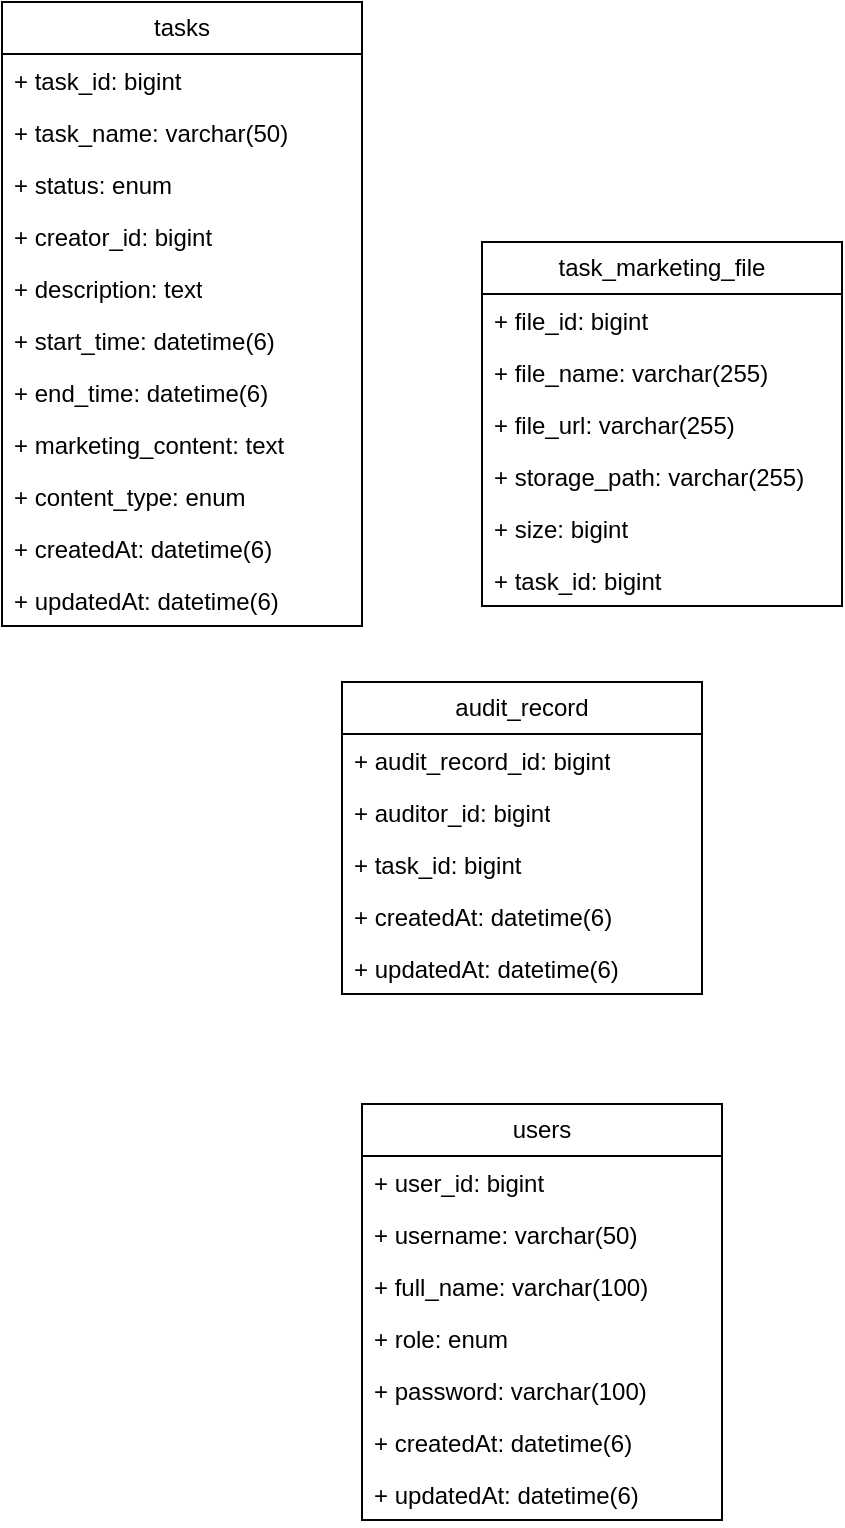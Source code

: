 <mxfile version="27.1.1">
  <diagram name="第 1 页" id="lErpKHvNXF36ces_65nF">
    <mxGraphModel dx="437" dy="633" grid="1" gridSize="10" guides="1" tooltips="1" connect="1" arrows="1" fold="1" page="1" pageScale="1" pageWidth="1169" pageHeight="827" math="0" shadow="0">
      <root>
        <mxCell id="0" />
        <mxCell id="1" parent="0" />
        <mxCell id="uS-PMosrbycqFjt0qgs3-59" value="tasks" style="swimlane;fontStyle=0;childLayout=stackLayout;horizontal=1;startSize=26;fillColor=none;horizontalStack=0;resizeParent=1;resizeParentMax=0;resizeLast=0;collapsible=1;marginBottom=0;whiteSpace=wrap;html=1;" vertex="1" parent="1">
          <mxGeometry x="180" y="120" width="180" height="312" as="geometry">
            <mxRectangle x="180" y="120" width="70" height="30" as="alternateBounds" />
          </mxGeometry>
        </mxCell>
        <mxCell id="uS-PMosrbycqFjt0qgs3-60" value="+ task_id: bigint" style="text;strokeColor=none;fillColor=none;align=left;verticalAlign=top;spacingLeft=4;spacingRight=4;overflow=hidden;rotatable=0;points=[[0,0.5],[1,0.5]];portConstraint=eastwest;whiteSpace=wrap;html=1;" vertex="1" parent="uS-PMosrbycqFjt0qgs3-59">
          <mxGeometry y="26" width="180" height="26" as="geometry" />
        </mxCell>
        <mxCell id="uS-PMosrbycqFjt0qgs3-61" value="+ task_name: varchar(50)" style="text;strokeColor=none;fillColor=none;align=left;verticalAlign=top;spacingLeft=4;spacingRight=4;overflow=hidden;rotatable=0;points=[[0,0.5],[1,0.5]];portConstraint=eastwest;whiteSpace=wrap;html=1;" vertex="1" parent="uS-PMosrbycqFjt0qgs3-59">
          <mxGeometry y="52" width="180" height="26" as="geometry" />
        </mxCell>
        <mxCell id="uS-PMosrbycqFjt0qgs3-62" value="+ status: enum" style="text;strokeColor=none;fillColor=none;align=left;verticalAlign=top;spacingLeft=4;spacingRight=4;overflow=hidden;rotatable=0;points=[[0,0.5],[1,0.5]];portConstraint=eastwest;whiteSpace=wrap;html=1;" vertex="1" parent="uS-PMosrbycqFjt0qgs3-59">
          <mxGeometry y="78" width="180" height="26" as="geometry" />
        </mxCell>
        <mxCell id="uS-PMosrbycqFjt0qgs3-65" value="+ creator_id: bigint" style="text;strokeColor=none;fillColor=none;align=left;verticalAlign=top;spacingLeft=4;spacingRight=4;overflow=hidden;rotatable=0;points=[[0,0.5],[1,0.5]];portConstraint=eastwest;whiteSpace=wrap;html=1;" vertex="1" parent="uS-PMosrbycqFjt0qgs3-59">
          <mxGeometry y="104" width="180" height="26" as="geometry" />
        </mxCell>
        <mxCell id="uS-PMosrbycqFjt0qgs3-66" value="+ description: text" style="text;strokeColor=none;fillColor=none;align=left;verticalAlign=top;spacingLeft=4;spacingRight=4;overflow=hidden;rotatable=0;points=[[0,0.5],[1,0.5]];portConstraint=eastwest;whiteSpace=wrap;html=1;" vertex="1" parent="uS-PMosrbycqFjt0qgs3-59">
          <mxGeometry y="130" width="180" height="26" as="geometry" />
        </mxCell>
        <mxCell id="uS-PMosrbycqFjt0qgs3-68" value="+ start_time: datetime(6)" style="text;strokeColor=none;fillColor=none;align=left;verticalAlign=top;spacingLeft=4;spacingRight=4;overflow=hidden;rotatable=0;points=[[0,0.5],[1,0.5]];portConstraint=eastwest;whiteSpace=wrap;html=1;" vertex="1" parent="uS-PMosrbycqFjt0qgs3-59">
          <mxGeometry y="156" width="180" height="26" as="geometry" />
        </mxCell>
        <mxCell id="uS-PMosrbycqFjt0qgs3-69" value="+ end_time: datetime(6)" style="text;strokeColor=none;fillColor=none;align=left;verticalAlign=top;spacingLeft=4;spacingRight=4;overflow=hidden;rotatable=0;points=[[0,0.5],[1,0.5]];portConstraint=eastwest;whiteSpace=wrap;html=1;" vertex="1" parent="uS-PMosrbycqFjt0qgs3-59">
          <mxGeometry y="182" width="180" height="26" as="geometry" />
        </mxCell>
        <mxCell id="uS-PMosrbycqFjt0qgs3-71" value="+ marketing_content: text" style="text;strokeColor=none;fillColor=none;align=left;verticalAlign=top;spacingLeft=4;spacingRight=4;overflow=hidden;rotatable=0;points=[[0,0.5],[1,0.5]];portConstraint=eastwest;whiteSpace=wrap;html=1;" vertex="1" parent="uS-PMosrbycqFjt0qgs3-59">
          <mxGeometry y="208" width="180" height="26" as="geometry" />
        </mxCell>
        <mxCell id="uS-PMosrbycqFjt0qgs3-72" value="+ content_type: enum" style="text;strokeColor=none;fillColor=none;align=left;verticalAlign=top;spacingLeft=4;spacingRight=4;overflow=hidden;rotatable=0;points=[[0,0.5],[1,0.5]];portConstraint=eastwest;whiteSpace=wrap;html=1;" vertex="1" parent="uS-PMosrbycqFjt0qgs3-59">
          <mxGeometry y="234" width="180" height="26" as="geometry" />
        </mxCell>
        <mxCell id="uS-PMosrbycqFjt0qgs3-67" value="+ createdAt: datetime(6)" style="text;strokeColor=none;fillColor=none;align=left;verticalAlign=top;spacingLeft=4;spacingRight=4;overflow=hidden;rotatable=0;points=[[0,0.5],[1,0.5]];portConstraint=eastwest;whiteSpace=wrap;html=1;" vertex="1" parent="uS-PMosrbycqFjt0qgs3-59">
          <mxGeometry y="260" width="180" height="26" as="geometry" />
        </mxCell>
        <mxCell id="uS-PMosrbycqFjt0qgs3-73" value="+ updatedAt: datetime(6)" style="text;strokeColor=none;fillColor=none;align=left;verticalAlign=top;spacingLeft=4;spacingRight=4;overflow=hidden;rotatable=0;points=[[0,0.5],[1,0.5]];portConstraint=eastwest;whiteSpace=wrap;html=1;" vertex="1" parent="uS-PMosrbycqFjt0qgs3-59">
          <mxGeometry y="286" width="180" height="26" as="geometry" />
        </mxCell>
        <mxCell id="uS-PMosrbycqFjt0qgs3-74" value="task_marketing_file" style="swimlane;fontStyle=0;childLayout=stackLayout;horizontal=1;startSize=26;fillColor=none;horizontalStack=0;resizeParent=1;resizeParentMax=0;resizeLast=0;collapsible=1;marginBottom=0;whiteSpace=wrap;html=1;" vertex="1" parent="1">
          <mxGeometry x="420" y="240" width="180" height="182" as="geometry" />
        </mxCell>
        <mxCell id="uS-PMosrbycqFjt0qgs3-86" value="+ file_id: bigint" style="text;strokeColor=none;fillColor=none;align=left;verticalAlign=top;spacingLeft=4;spacingRight=4;overflow=hidden;rotatable=0;points=[[0,0.5],[1,0.5]];portConstraint=eastwest;whiteSpace=wrap;html=1;" vertex="1" parent="uS-PMosrbycqFjt0qgs3-74">
          <mxGeometry y="26" width="180" height="26" as="geometry" />
        </mxCell>
        <mxCell id="uS-PMosrbycqFjt0qgs3-76" value="+ file_name: varchar(255)" style="text;strokeColor=none;fillColor=none;align=left;verticalAlign=top;spacingLeft=4;spacingRight=4;overflow=hidden;rotatable=0;points=[[0,0.5],[1,0.5]];portConstraint=eastwest;whiteSpace=wrap;html=1;" vertex="1" parent="uS-PMosrbycqFjt0qgs3-74">
          <mxGeometry y="52" width="180" height="26" as="geometry" />
        </mxCell>
        <mxCell id="uS-PMosrbycqFjt0qgs3-77" value="+ file_url: varchar(255)" style="text;strokeColor=none;fillColor=none;align=left;verticalAlign=top;spacingLeft=4;spacingRight=4;overflow=hidden;rotatable=0;points=[[0,0.5],[1,0.5]];portConstraint=eastwest;whiteSpace=wrap;html=1;" vertex="1" parent="uS-PMosrbycqFjt0qgs3-74">
          <mxGeometry y="78" width="180" height="26" as="geometry" />
        </mxCell>
        <mxCell id="uS-PMosrbycqFjt0qgs3-78" value="+ storage_path: varchar(255)" style="text;strokeColor=none;fillColor=none;align=left;verticalAlign=top;spacingLeft=4;spacingRight=4;overflow=hidden;rotatable=0;points=[[0,0.5],[1,0.5]];portConstraint=eastwest;whiteSpace=wrap;html=1;" vertex="1" parent="uS-PMosrbycqFjt0qgs3-74">
          <mxGeometry y="104" width="180" height="26" as="geometry" />
        </mxCell>
        <mxCell id="uS-PMosrbycqFjt0qgs3-79" value="+ size: bigint" style="text;strokeColor=none;fillColor=none;align=left;verticalAlign=top;spacingLeft=4;spacingRight=4;overflow=hidden;rotatable=0;points=[[0,0.5],[1,0.5]];portConstraint=eastwest;whiteSpace=wrap;html=1;" vertex="1" parent="uS-PMosrbycqFjt0qgs3-74">
          <mxGeometry y="130" width="180" height="26" as="geometry" />
        </mxCell>
        <mxCell id="uS-PMosrbycqFjt0qgs3-80" value="+ task_id: bigint" style="text;strokeColor=none;fillColor=none;align=left;verticalAlign=top;spacingLeft=4;spacingRight=4;overflow=hidden;rotatable=0;points=[[0,0.5],[1,0.5]];portConstraint=eastwest;whiteSpace=wrap;html=1;" vertex="1" parent="uS-PMosrbycqFjt0qgs3-74">
          <mxGeometry y="156" width="180" height="26" as="geometry" />
        </mxCell>
        <mxCell id="uS-PMosrbycqFjt0qgs3-87" value="audit_record" style="swimlane;fontStyle=0;childLayout=stackLayout;horizontal=1;startSize=26;fillColor=none;horizontalStack=0;resizeParent=1;resizeParentMax=0;resizeLast=0;collapsible=1;marginBottom=0;whiteSpace=wrap;html=1;" vertex="1" parent="1">
          <mxGeometry x="350" y="460" width="180" height="156" as="geometry" />
        </mxCell>
        <mxCell id="uS-PMosrbycqFjt0qgs3-88" value="+ audit_record_id: bigint" style="text;strokeColor=none;fillColor=none;align=left;verticalAlign=top;spacingLeft=4;spacingRight=4;overflow=hidden;rotatable=0;points=[[0,0.5],[1,0.5]];portConstraint=eastwest;whiteSpace=wrap;html=1;" vertex="1" parent="uS-PMosrbycqFjt0qgs3-87">
          <mxGeometry y="26" width="180" height="26" as="geometry" />
        </mxCell>
        <mxCell id="uS-PMosrbycqFjt0qgs3-89" value="+ auditor_id: bigint" style="text;strokeColor=none;fillColor=none;align=left;verticalAlign=top;spacingLeft=4;spacingRight=4;overflow=hidden;rotatable=0;points=[[0,0.5],[1,0.5]];portConstraint=eastwest;whiteSpace=wrap;html=1;" vertex="1" parent="uS-PMosrbycqFjt0qgs3-87">
          <mxGeometry y="52" width="180" height="26" as="geometry" />
        </mxCell>
        <mxCell id="uS-PMosrbycqFjt0qgs3-90" value="+ task_id: bigint" style="text;strokeColor=none;fillColor=none;align=left;verticalAlign=top;spacingLeft=4;spacingRight=4;overflow=hidden;rotatable=0;points=[[0,0.5],[1,0.5]];portConstraint=eastwest;whiteSpace=wrap;html=1;" vertex="1" parent="uS-PMosrbycqFjt0qgs3-87">
          <mxGeometry y="78" width="180" height="26" as="geometry" />
        </mxCell>
        <mxCell id="uS-PMosrbycqFjt0qgs3-94" value="+ createdAt: datetime(6)" style="text;strokeColor=none;fillColor=none;align=left;verticalAlign=top;spacingLeft=4;spacingRight=4;overflow=hidden;rotatable=0;points=[[0,0.5],[1,0.5]];portConstraint=eastwest;whiteSpace=wrap;html=1;" vertex="1" parent="uS-PMosrbycqFjt0qgs3-87">
          <mxGeometry y="104" width="180" height="26" as="geometry" />
        </mxCell>
        <mxCell id="uS-PMosrbycqFjt0qgs3-95" value="+ updatedAt: datetime(6)" style="text;strokeColor=none;fillColor=none;align=left;verticalAlign=top;spacingLeft=4;spacingRight=4;overflow=hidden;rotatable=0;points=[[0,0.5],[1,0.5]];portConstraint=eastwest;whiteSpace=wrap;html=1;" vertex="1" parent="uS-PMosrbycqFjt0qgs3-87">
          <mxGeometry y="130" width="180" height="26" as="geometry" />
        </mxCell>
        <mxCell id="uS-PMosrbycqFjt0qgs3-96" value="users" style="swimlane;fontStyle=0;childLayout=stackLayout;horizontal=1;startSize=26;fillColor=none;horizontalStack=0;resizeParent=1;resizeParentMax=0;resizeLast=0;collapsible=1;marginBottom=0;whiteSpace=wrap;html=1;" vertex="1" parent="1">
          <mxGeometry x="360" y="671" width="180" height="208" as="geometry" />
        </mxCell>
        <mxCell id="uS-PMosrbycqFjt0qgs3-97" value="+ user_id: bigint" style="text;strokeColor=none;fillColor=none;align=left;verticalAlign=top;spacingLeft=4;spacingRight=4;overflow=hidden;rotatable=0;points=[[0,0.5],[1,0.5]];portConstraint=eastwest;whiteSpace=wrap;html=1;" vertex="1" parent="uS-PMosrbycqFjt0qgs3-96">
          <mxGeometry y="26" width="180" height="26" as="geometry" />
        </mxCell>
        <mxCell id="uS-PMosrbycqFjt0qgs3-99" value="+ username: varchar(50)" style="text;strokeColor=none;fillColor=none;align=left;verticalAlign=top;spacingLeft=4;spacingRight=4;overflow=hidden;rotatable=0;points=[[0,0.5],[1,0.5]];portConstraint=eastwest;whiteSpace=wrap;html=1;" vertex="1" parent="uS-PMosrbycqFjt0qgs3-96">
          <mxGeometry y="52" width="180" height="26" as="geometry" />
        </mxCell>
        <mxCell id="uS-PMosrbycqFjt0qgs3-102" value="+ full_name: varchar(100)" style="text;strokeColor=none;fillColor=none;align=left;verticalAlign=top;spacingLeft=4;spacingRight=4;overflow=hidden;rotatable=0;points=[[0,0.5],[1,0.5]];portConstraint=eastwest;whiteSpace=wrap;html=1;" vertex="1" parent="uS-PMosrbycqFjt0qgs3-96">
          <mxGeometry y="78" width="180" height="26" as="geometry" />
        </mxCell>
        <mxCell id="uS-PMosrbycqFjt0qgs3-108" value="+ role: enum" style="text;strokeColor=none;fillColor=none;align=left;verticalAlign=top;spacingLeft=4;spacingRight=4;overflow=hidden;rotatable=0;points=[[0,0.5],[1,0.5]];portConstraint=eastwest;whiteSpace=wrap;html=1;" vertex="1" parent="uS-PMosrbycqFjt0qgs3-96">
          <mxGeometry y="104" width="180" height="26" as="geometry" />
        </mxCell>
        <mxCell id="uS-PMosrbycqFjt0qgs3-107" value="+ password: varchar(100)" style="text;strokeColor=none;fillColor=none;align=left;verticalAlign=top;spacingLeft=4;spacingRight=4;overflow=hidden;rotatable=0;points=[[0,0.5],[1,0.5]];portConstraint=eastwest;whiteSpace=wrap;html=1;" vertex="1" parent="uS-PMosrbycqFjt0qgs3-96">
          <mxGeometry y="130" width="180" height="26" as="geometry" />
        </mxCell>
        <mxCell id="uS-PMosrbycqFjt0qgs3-100" value="+ createdAt: datetime(6)" style="text;strokeColor=none;fillColor=none;align=left;verticalAlign=top;spacingLeft=4;spacingRight=4;overflow=hidden;rotatable=0;points=[[0,0.5],[1,0.5]];portConstraint=eastwest;whiteSpace=wrap;html=1;" vertex="1" parent="uS-PMosrbycqFjt0qgs3-96">
          <mxGeometry y="156" width="180" height="26" as="geometry" />
        </mxCell>
        <mxCell id="uS-PMosrbycqFjt0qgs3-101" value="+ updatedAt: datetime(6)" style="text;strokeColor=none;fillColor=none;align=left;verticalAlign=top;spacingLeft=4;spacingRight=4;overflow=hidden;rotatable=0;points=[[0,0.5],[1,0.5]];portConstraint=eastwest;whiteSpace=wrap;html=1;" vertex="1" parent="uS-PMosrbycqFjt0qgs3-96">
          <mxGeometry y="182" width="180" height="26" as="geometry" />
        </mxCell>
      </root>
    </mxGraphModel>
  </diagram>
</mxfile>
